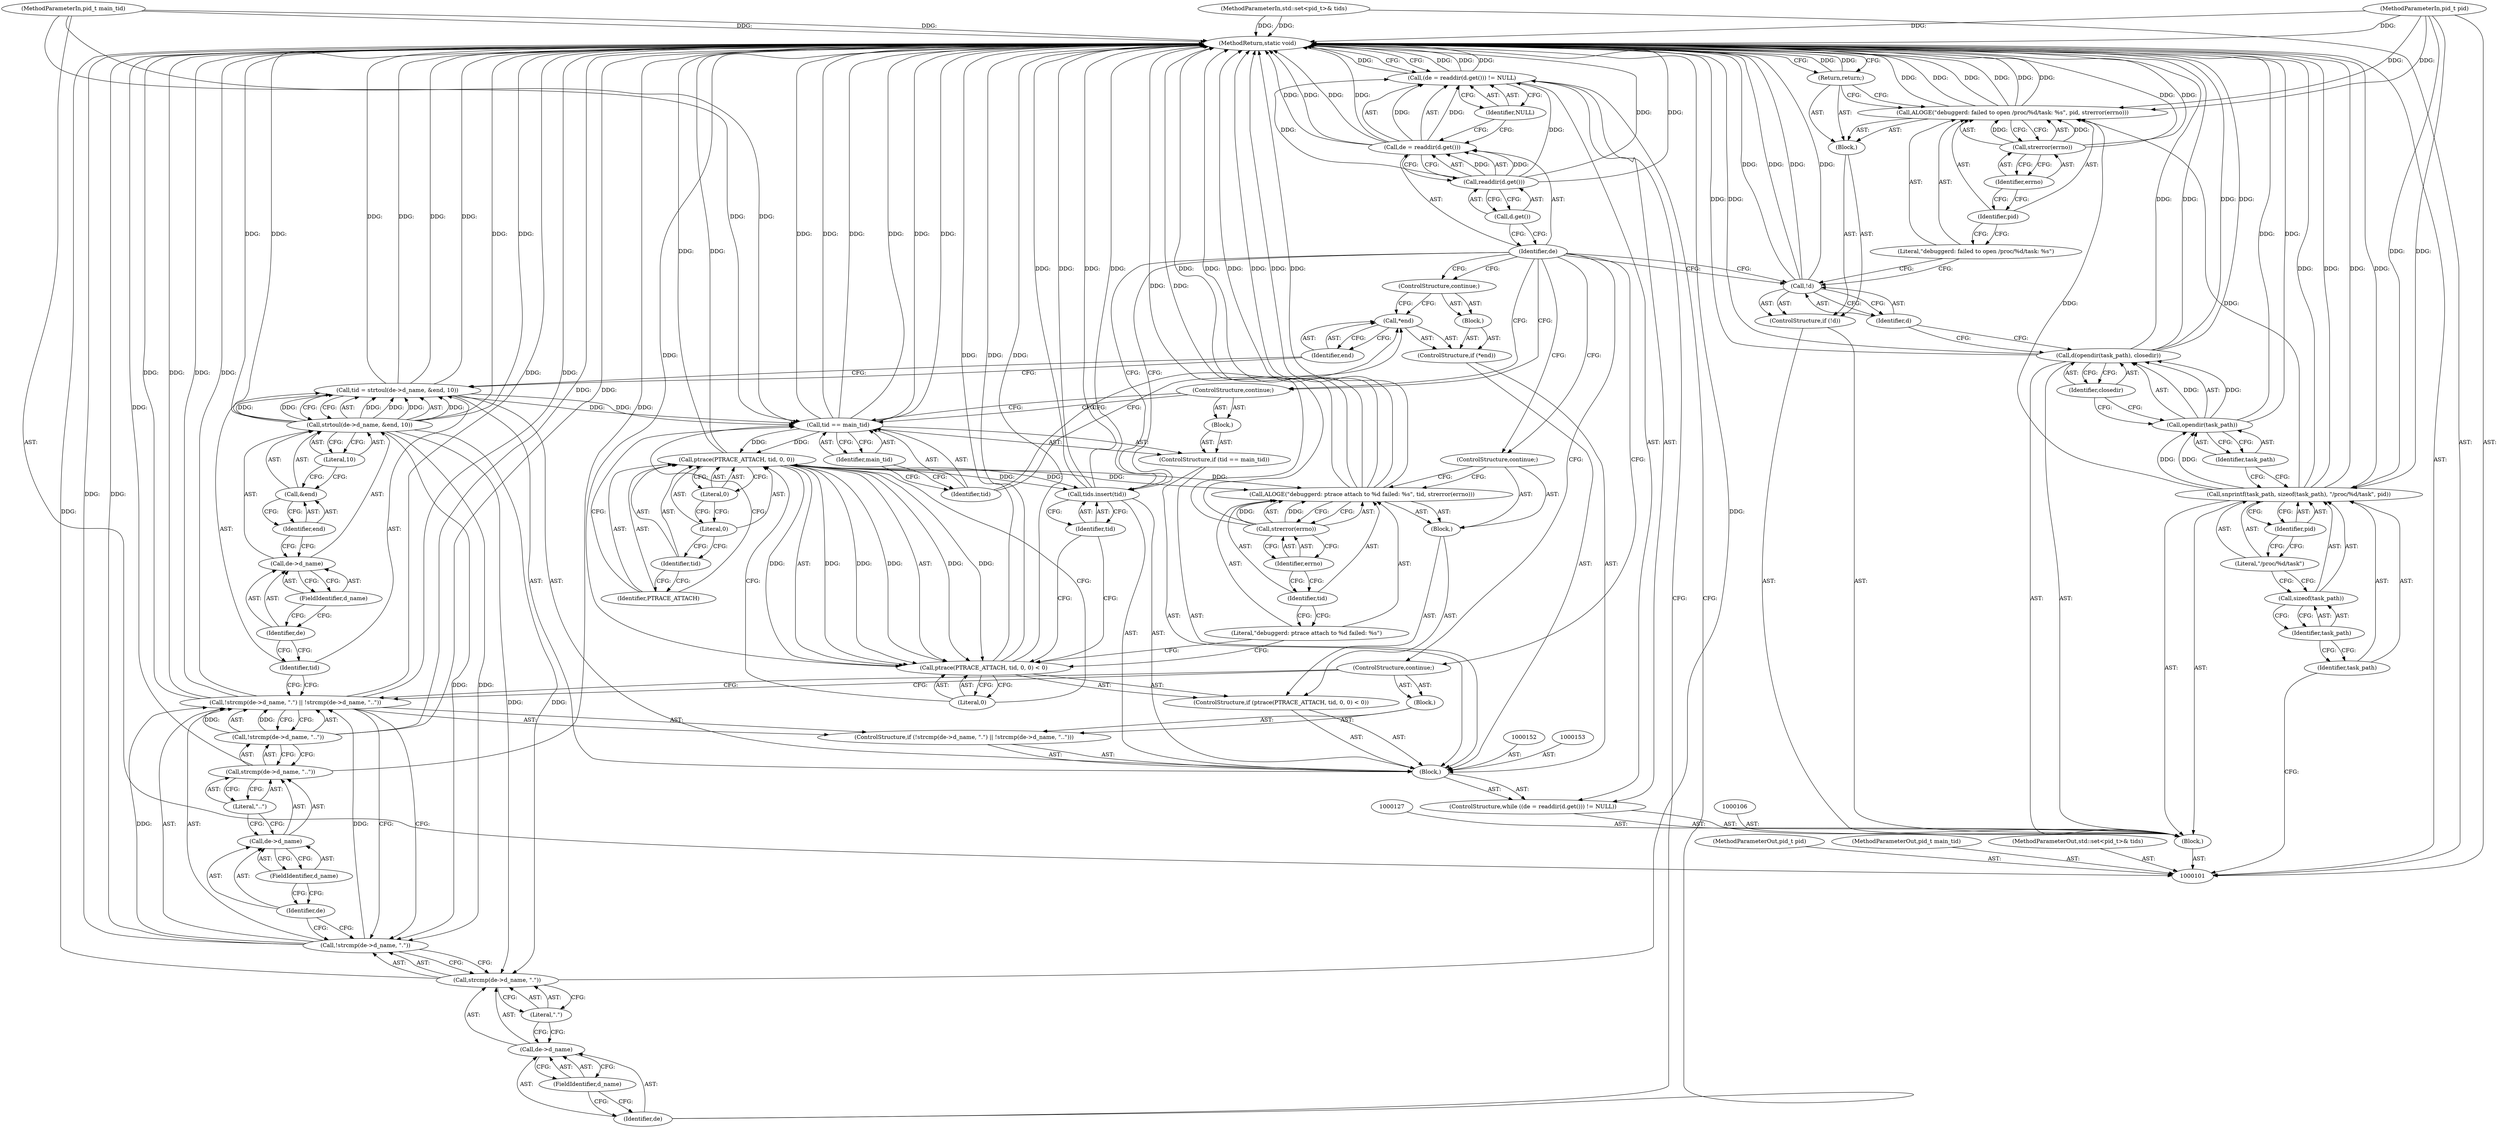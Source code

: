 digraph "1_Android_d7603583f90c2bc6074a4ee2886bd28082d7c65b" {
"1000191" [label="(MethodReturn,static void)"];
"1000102" [label="(MethodParameterIn,pid_t pid)"];
"1000303" [label="(MethodParameterOut,pid_t pid)"];
"1000103" [label="(MethodParameterIn,pid_t main_tid)"];
"1000304" [label="(MethodParameterOut,pid_t main_tid)"];
"1000104" [label="(MethodParameterIn,std::set<pid_t>& tids)"];
"1000305" [label="(MethodParameterOut,std::set<pid_t>& tids)"];
"1000105" [label="(Block,)"];
"1000122" [label="(Literal,\"debuggerd: failed to open /proc/%d/task: %s\")"];
"1000121" [label="(Call,ALOGE(\"debuggerd: failed to open /proc/%d/task: %s\", pid, strerror(errno)))"];
"1000123" [label="(Identifier,pid)"];
"1000124" [label="(Call,strerror(errno))"];
"1000125" [label="(Identifier,errno)"];
"1000126" [label="(Return,return;)"];
"1000128" [label="(ControlStructure,while ((de = readdir(d.get())) != NULL))"];
"1000132" [label="(Call,readdir(d.get()))"];
"1000133" [label="(Call,d.get())"];
"1000134" [label="(Identifier,NULL)"];
"1000129" [label="(Call,(de = readdir(d.get())) != NULL)"];
"1000130" [label="(Call,de = readdir(d.get()))"];
"1000131" [label="(Identifier,de)"];
"1000136" [label="(ControlStructure,if (!strcmp(de->d_name, \".\") || !strcmp(de->d_name, \"..\")))"];
"1000140" [label="(Call,de->d_name)"];
"1000141" [label="(Identifier,de)"];
"1000142" [label="(FieldIdentifier,d_name)"];
"1000143" [label="(Literal,\".\")"];
"1000144" [label="(Call,!strcmp(de->d_name, \"..\"))"];
"1000145" [label="(Call,strcmp(de->d_name, \"..\"))"];
"1000146" [label="(Call,de->d_name)"];
"1000147" [label="(Identifier,de)"];
"1000148" [label="(FieldIdentifier,d_name)"];
"1000137" [label="(Call,!strcmp(de->d_name, \".\") || !strcmp(de->d_name, \"..\"))"];
"1000138" [label="(Call,!strcmp(de->d_name, \".\"))"];
"1000149" [label="(Literal,\"..\")"];
"1000139" [label="(Call,strcmp(de->d_name, \".\"))"];
"1000150" [label="(Block,)"];
"1000151" [label="(ControlStructure,continue;)"];
"1000135" [label="(Block,)"];
"1000156" [label="(Call,strtoul(de->d_name, &end, 10))"];
"1000157" [label="(Call,de->d_name)"];
"1000158" [label="(Identifier,de)"];
"1000159" [label="(FieldIdentifier,d_name)"];
"1000160" [label="(Call,&end)"];
"1000161" [label="(Identifier,end)"];
"1000162" [label="(Literal,10)"];
"1000154" [label="(Call,tid = strtoul(de->d_name, &end, 10))"];
"1000155" [label="(Identifier,tid)"];
"1000163" [label="(ControlStructure,if (*end))"];
"1000166" [label="(Block,)"];
"1000164" [label="(Call,*end)"];
"1000165" [label="(Identifier,end)"];
"1000167" [label="(ControlStructure,continue;)"];
"1000168" [label="(ControlStructure,if (tid == main_tid))"];
"1000171" [label="(Identifier,main_tid)"];
"1000172" [label="(Block,)"];
"1000169" [label="(Call,tid == main_tid)"];
"1000170" [label="(Identifier,tid)"];
"1000173" [label="(ControlStructure,continue;)"];
"1000177" [label="(Identifier,PTRACE_ATTACH)"];
"1000178" [label="(Identifier,tid)"];
"1000179" [label="(Literal,0)"];
"1000180" [label="(Literal,0)"];
"1000174" [label="(ControlStructure,if (ptrace(PTRACE_ATTACH, tid, 0, 0) < 0))"];
"1000181" [label="(Literal,0)"];
"1000182" [label="(Block,)"];
"1000175" [label="(Call,ptrace(PTRACE_ATTACH, tid, 0, 0) < 0)"];
"1000176" [label="(Call,ptrace(PTRACE_ATTACH, tid, 0, 0))"];
"1000184" [label="(Literal,\"debuggerd: ptrace attach to %d failed: %s\")"];
"1000185" [label="(Identifier,tid)"];
"1000186" [label="(Call,strerror(errno))"];
"1000183" [label="(Call,ALOGE(\"debuggerd: ptrace attach to %d failed: %s\", tid, strerror(errno)))"];
"1000187" [label="(Identifier,errno)"];
"1000188" [label="(ControlStructure,continue;)"];
"1000190" [label="(Identifier,tid)"];
"1000189" [label="(Call,tids.insert(tid))"];
"1000108" [label="(Identifier,task_path)"];
"1000107" [label="(Call,snprintf(task_path, sizeof(task_path), \"/proc/%d/task\", pid))"];
"1000109" [label="(Call,sizeof(task_path))"];
"1000110" [label="(Identifier,task_path)"];
"1000111" [label="(Literal,\"/proc/%d/task\")"];
"1000112" [label="(Identifier,pid)"];
"1000113" [label="(Call,d(opendir(task_path), closedir))"];
"1000114" [label="(Call,opendir(task_path))"];
"1000115" [label="(Identifier,task_path)"];
"1000116" [label="(Identifier,closedir)"];
"1000117" [label="(ControlStructure,if (!d))"];
"1000118" [label="(Call,!d)"];
"1000119" [label="(Identifier,d)"];
"1000120" [label="(Block,)"];
"1000191" -> "1000101"  [label="AST: "];
"1000191" -> "1000126"  [label="CFG: "];
"1000191" -> "1000129"  [label="CFG: "];
"1000126" -> "1000191"  [label="DDG: "];
"1000186" -> "1000191"  [label="DDG: "];
"1000124" -> "1000191"  [label="DDG: "];
"1000183" -> "1000191"  [label="DDG: "];
"1000183" -> "1000191"  [label="DDG: "];
"1000183" -> "1000191"  [label="DDG: "];
"1000107" -> "1000191"  [label="DDG: "];
"1000107" -> "1000191"  [label="DDG: "];
"1000156" -> "1000191"  [label="DDG: "];
"1000156" -> "1000191"  [label="DDG: "];
"1000104" -> "1000191"  [label="DDG: "];
"1000139" -> "1000191"  [label="DDG: "];
"1000175" -> "1000191"  [label="DDG: "];
"1000175" -> "1000191"  [label="DDG: "];
"1000118" -> "1000191"  [label="DDG: "];
"1000118" -> "1000191"  [label="DDG: "];
"1000113" -> "1000191"  [label="DDG: "];
"1000113" -> "1000191"  [label="DDG: "];
"1000113" -> "1000191"  [label="DDG: "];
"1000145" -> "1000191"  [label="DDG: "];
"1000169" -> "1000191"  [label="DDG: "];
"1000169" -> "1000191"  [label="DDG: "];
"1000169" -> "1000191"  [label="DDG: "];
"1000189" -> "1000191"  [label="DDG: "];
"1000189" -> "1000191"  [label="DDG: "];
"1000121" -> "1000191"  [label="DDG: "];
"1000121" -> "1000191"  [label="DDG: "];
"1000121" -> "1000191"  [label="DDG: "];
"1000130" -> "1000191"  [label="DDG: "];
"1000130" -> "1000191"  [label="DDG: "];
"1000138" -> "1000191"  [label="DDG: "];
"1000129" -> "1000191"  [label="DDG: "];
"1000129" -> "1000191"  [label="DDG: "];
"1000154" -> "1000191"  [label="DDG: "];
"1000154" -> "1000191"  [label="DDG: "];
"1000103" -> "1000191"  [label="DDG: "];
"1000137" -> "1000191"  [label="DDG: "];
"1000137" -> "1000191"  [label="DDG: "];
"1000137" -> "1000191"  [label="DDG: "];
"1000114" -> "1000191"  [label="DDG: "];
"1000132" -> "1000191"  [label="DDG: "];
"1000102" -> "1000191"  [label="DDG: "];
"1000144" -> "1000191"  [label="DDG: "];
"1000176" -> "1000191"  [label="DDG: "];
"1000102" -> "1000101"  [label="AST: "];
"1000102" -> "1000191"  [label="DDG: "];
"1000102" -> "1000107"  [label="DDG: "];
"1000102" -> "1000121"  [label="DDG: "];
"1000303" -> "1000101"  [label="AST: "];
"1000103" -> "1000101"  [label="AST: "];
"1000103" -> "1000191"  [label="DDG: "];
"1000103" -> "1000169"  [label="DDG: "];
"1000304" -> "1000101"  [label="AST: "];
"1000104" -> "1000101"  [label="AST: "];
"1000104" -> "1000191"  [label="DDG: "];
"1000305" -> "1000101"  [label="AST: "];
"1000105" -> "1000101"  [label="AST: "];
"1000106" -> "1000105"  [label="AST: "];
"1000107" -> "1000105"  [label="AST: "];
"1000113" -> "1000105"  [label="AST: "];
"1000117" -> "1000105"  [label="AST: "];
"1000127" -> "1000105"  [label="AST: "];
"1000128" -> "1000105"  [label="AST: "];
"1000122" -> "1000121"  [label="AST: "];
"1000122" -> "1000118"  [label="CFG: "];
"1000123" -> "1000122"  [label="CFG: "];
"1000121" -> "1000120"  [label="AST: "];
"1000121" -> "1000124"  [label="CFG: "];
"1000122" -> "1000121"  [label="AST: "];
"1000123" -> "1000121"  [label="AST: "];
"1000124" -> "1000121"  [label="AST: "];
"1000126" -> "1000121"  [label="CFG: "];
"1000121" -> "1000191"  [label="DDG: "];
"1000121" -> "1000191"  [label="DDG: "];
"1000121" -> "1000191"  [label="DDG: "];
"1000107" -> "1000121"  [label="DDG: "];
"1000102" -> "1000121"  [label="DDG: "];
"1000124" -> "1000121"  [label="DDG: "];
"1000123" -> "1000121"  [label="AST: "];
"1000123" -> "1000122"  [label="CFG: "];
"1000125" -> "1000123"  [label="CFG: "];
"1000124" -> "1000121"  [label="AST: "];
"1000124" -> "1000125"  [label="CFG: "];
"1000125" -> "1000124"  [label="AST: "];
"1000121" -> "1000124"  [label="CFG: "];
"1000124" -> "1000191"  [label="DDG: "];
"1000124" -> "1000121"  [label="DDG: "];
"1000125" -> "1000124"  [label="AST: "];
"1000125" -> "1000123"  [label="CFG: "];
"1000124" -> "1000125"  [label="CFG: "];
"1000126" -> "1000120"  [label="AST: "];
"1000126" -> "1000121"  [label="CFG: "];
"1000191" -> "1000126"  [label="CFG: "];
"1000126" -> "1000191"  [label="DDG: "];
"1000128" -> "1000105"  [label="AST: "];
"1000129" -> "1000128"  [label="AST: "];
"1000135" -> "1000128"  [label="AST: "];
"1000132" -> "1000130"  [label="AST: "];
"1000132" -> "1000133"  [label="CFG: "];
"1000133" -> "1000132"  [label="AST: "];
"1000130" -> "1000132"  [label="CFG: "];
"1000132" -> "1000191"  [label="DDG: "];
"1000132" -> "1000129"  [label="DDG: "];
"1000132" -> "1000130"  [label="DDG: "];
"1000133" -> "1000132"  [label="AST: "];
"1000133" -> "1000131"  [label="CFG: "];
"1000132" -> "1000133"  [label="CFG: "];
"1000134" -> "1000129"  [label="AST: "];
"1000134" -> "1000130"  [label="CFG: "];
"1000129" -> "1000134"  [label="CFG: "];
"1000129" -> "1000128"  [label="AST: "];
"1000129" -> "1000134"  [label="CFG: "];
"1000130" -> "1000129"  [label="AST: "];
"1000134" -> "1000129"  [label="AST: "];
"1000141" -> "1000129"  [label="CFG: "];
"1000191" -> "1000129"  [label="CFG: "];
"1000129" -> "1000191"  [label="DDG: "];
"1000129" -> "1000191"  [label="DDG: "];
"1000130" -> "1000129"  [label="DDG: "];
"1000132" -> "1000129"  [label="DDG: "];
"1000130" -> "1000129"  [label="AST: "];
"1000130" -> "1000132"  [label="CFG: "];
"1000131" -> "1000130"  [label="AST: "];
"1000132" -> "1000130"  [label="AST: "];
"1000134" -> "1000130"  [label="CFG: "];
"1000130" -> "1000191"  [label="DDG: "];
"1000130" -> "1000191"  [label="DDG: "];
"1000130" -> "1000129"  [label="DDG: "];
"1000132" -> "1000130"  [label="DDG: "];
"1000131" -> "1000130"  [label="AST: "];
"1000131" -> "1000189"  [label="CFG: "];
"1000131" -> "1000151"  [label="CFG: "];
"1000131" -> "1000167"  [label="CFG: "];
"1000131" -> "1000173"  [label="CFG: "];
"1000131" -> "1000188"  [label="CFG: "];
"1000131" -> "1000118"  [label="CFG: "];
"1000133" -> "1000131"  [label="CFG: "];
"1000136" -> "1000135"  [label="AST: "];
"1000137" -> "1000136"  [label="AST: "];
"1000150" -> "1000136"  [label="AST: "];
"1000140" -> "1000139"  [label="AST: "];
"1000140" -> "1000142"  [label="CFG: "];
"1000141" -> "1000140"  [label="AST: "];
"1000142" -> "1000140"  [label="AST: "];
"1000143" -> "1000140"  [label="CFG: "];
"1000141" -> "1000140"  [label="AST: "];
"1000141" -> "1000129"  [label="CFG: "];
"1000142" -> "1000141"  [label="CFG: "];
"1000142" -> "1000140"  [label="AST: "];
"1000142" -> "1000141"  [label="CFG: "];
"1000140" -> "1000142"  [label="CFG: "];
"1000143" -> "1000139"  [label="AST: "];
"1000143" -> "1000140"  [label="CFG: "];
"1000139" -> "1000143"  [label="CFG: "];
"1000144" -> "1000137"  [label="AST: "];
"1000144" -> "1000145"  [label="CFG: "];
"1000145" -> "1000144"  [label="AST: "];
"1000137" -> "1000144"  [label="CFG: "];
"1000144" -> "1000191"  [label="DDG: "];
"1000144" -> "1000137"  [label="DDG: "];
"1000145" -> "1000144"  [label="AST: "];
"1000145" -> "1000149"  [label="CFG: "];
"1000146" -> "1000145"  [label="AST: "];
"1000149" -> "1000145"  [label="AST: "];
"1000144" -> "1000145"  [label="CFG: "];
"1000145" -> "1000191"  [label="DDG: "];
"1000146" -> "1000145"  [label="AST: "];
"1000146" -> "1000148"  [label="CFG: "];
"1000147" -> "1000146"  [label="AST: "];
"1000148" -> "1000146"  [label="AST: "];
"1000149" -> "1000146"  [label="CFG: "];
"1000147" -> "1000146"  [label="AST: "];
"1000147" -> "1000138"  [label="CFG: "];
"1000148" -> "1000147"  [label="CFG: "];
"1000148" -> "1000146"  [label="AST: "];
"1000148" -> "1000147"  [label="CFG: "];
"1000146" -> "1000148"  [label="CFG: "];
"1000137" -> "1000136"  [label="AST: "];
"1000137" -> "1000138"  [label="CFG: "];
"1000137" -> "1000144"  [label="CFG: "];
"1000138" -> "1000137"  [label="AST: "];
"1000144" -> "1000137"  [label="AST: "];
"1000151" -> "1000137"  [label="CFG: "];
"1000155" -> "1000137"  [label="CFG: "];
"1000137" -> "1000191"  [label="DDG: "];
"1000137" -> "1000191"  [label="DDG: "];
"1000137" -> "1000191"  [label="DDG: "];
"1000138" -> "1000137"  [label="DDG: "];
"1000144" -> "1000137"  [label="DDG: "];
"1000138" -> "1000137"  [label="AST: "];
"1000138" -> "1000139"  [label="CFG: "];
"1000139" -> "1000138"  [label="AST: "];
"1000147" -> "1000138"  [label="CFG: "];
"1000137" -> "1000138"  [label="CFG: "];
"1000138" -> "1000191"  [label="DDG: "];
"1000138" -> "1000137"  [label="DDG: "];
"1000156" -> "1000138"  [label="DDG: "];
"1000149" -> "1000145"  [label="AST: "];
"1000149" -> "1000146"  [label="CFG: "];
"1000145" -> "1000149"  [label="CFG: "];
"1000139" -> "1000138"  [label="AST: "];
"1000139" -> "1000143"  [label="CFG: "];
"1000140" -> "1000139"  [label="AST: "];
"1000143" -> "1000139"  [label="AST: "];
"1000138" -> "1000139"  [label="CFG: "];
"1000139" -> "1000191"  [label="DDG: "];
"1000156" -> "1000139"  [label="DDG: "];
"1000150" -> "1000136"  [label="AST: "];
"1000151" -> "1000150"  [label="AST: "];
"1000151" -> "1000150"  [label="AST: "];
"1000151" -> "1000137"  [label="CFG: "];
"1000131" -> "1000151"  [label="CFG: "];
"1000135" -> "1000128"  [label="AST: "];
"1000136" -> "1000135"  [label="AST: "];
"1000152" -> "1000135"  [label="AST: "];
"1000153" -> "1000135"  [label="AST: "];
"1000154" -> "1000135"  [label="AST: "];
"1000163" -> "1000135"  [label="AST: "];
"1000168" -> "1000135"  [label="AST: "];
"1000174" -> "1000135"  [label="AST: "];
"1000189" -> "1000135"  [label="AST: "];
"1000156" -> "1000154"  [label="AST: "];
"1000156" -> "1000162"  [label="CFG: "];
"1000157" -> "1000156"  [label="AST: "];
"1000160" -> "1000156"  [label="AST: "];
"1000162" -> "1000156"  [label="AST: "];
"1000154" -> "1000156"  [label="CFG: "];
"1000156" -> "1000191"  [label="DDG: "];
"1000156" -> "1000191"  [label="DDG: "];
"1000156" -> "1000138"  [label="DDG: "];
"1000156" -> "1000139"  [label="DDG: "];
"1000156" -> "1000154"  [label="DDG: "];
"1000156" -> "1000154"  [label="DDG: "];
"1000156" -> "1000154"  [label="DDG: "];
"1000157" -> "1000156"  [label="AST: "];
"1000157" -> "1000159"  [label="CFG: "];
"1000158" -> "1000157"  [label="AST: "];
"1000159" -> "1000157"  [label="AST: "];
"1000161" -> "1000157"  [label="CFG: "];
"1000158" -> "1000157"  [label="AST: "];
"1000158" -> "1000155"  [label="CFG: "];
"1000159" -> "1000158"  [label="CFG: "];
"1000159" -> "1000157"  [label="AST: "];
"1000159" -> "1000158"  [label="CFG: "];
"1000157" -> "1000159"  [label="CFG: "];
"1000160" -> "1000156"  [label="AST: "];
"1000160" -> "1000161"  [label="CFG: "];
"1000161" -> "1000160"  [label="AST: "];
"1000162" -> "1000160"  [label="CFG: "];
"1000161" -> "1000160"  [label="AST: "];
"1000161" -> "1000157"  [label="CFG: "];
"1000160" -> "1000161"  [label="CFG: "];
"1000162" -> "1000156"  [label="AST: "];
"1000162" -> "1000160"  [label="CFG: "];
"1000156" -> "1000162"  [label="CFG: "];
"1000154" -> "1000135"  [label="AST: "];
"1000154" -> "1000156"  [label="CFG: "];
"1000155" -> "1000154"  [label="AST: "];
"1000156" -> "1000154"  [label="AST: "];
"1000165" -> "1000154"  [label="CFG: "];
"1000154" -> "1000191"  [label="DDG: "];
"1000154" -> "1000191"  [label="DDG: "];
"1000156" -> "1000154"  [label="DDG: "];
"1000156" -> "1000154"  [label="DDG: "];
"1000156" -> "1000154"  [label="DDG: "];
"1000154" -> "1000169"  [label="DDG: "];
"1000155" -> "1000154"  [label="AST: "];
"1000155" -> "1000137"  [label="CFG: "];
"1000158" -> "1000155"  [label="CFG: "];
"1000163" -> "1000135"  [label="AST: "];
"1000164" -> "1000163"  [label="AST: "];
"1000166" -> "1000163"  [label="AST: "];
"1000166" -> "1000163"  [label="AST: "];
"1000167" -> "1000166"  [label="AST: "];
"1000164" -> "1000163"  [label="AST: "];
"1000164" -> "1000165"  [label="CFG: "];
"1000165" -> "1000164"  [label="AST: "];
"1000167" -> "1000164"  [label="CFG: "];
"1000170" -> "1000164"  [label="CFG: "];
"1000165" -> "1000164"  [label="AST: "];
"1000165" -> "1000154"  [label="CFG: "];
"1000164" -> "1000165"  [label="CFG: "];
"1000167" -> "1000166"  [label="AST: "];
"1000167" -> "1000164"  [label="CFG: "];
"1000131" -> "1000167"  [label="CFG: "];
"1000168" -> "1000135"  [label="AST: "];
"1000169" -> "1000168"  [label="AST: "];
"1000172" -> "1000168"  [label="AST: "];
"1000171" -> "1000169"  [label="AST: "];
"1000171" -> "1000170"  [label="CFG: "];
"1000169" -> "1000171"  [label="CFG: "];
"1000172" -> "1000168"  [label="AST: "];
"1000173" -> "1000172"  [label="AST: "];
"1000169" -> "1000168"  [label="AST: "];
"1000169" -> "1000171"  [label="CFG: "];
"1000170" -> "1000169"  [label="AST: "];
"1000171" -> "1000169"  [label="AST: "];
"1000173" -> "1000169"  [label="CFG: "];
"1000177" -> "1000169"  [label="CFG: "];
"1000169" -> "1000191"  [label="DDG: "];
"1000169" -> "1000191"  [label="DDG: "];
"1000169" -> "1000191"  [label="DDG: "];
"1000154" -> "1000169"  [label="DDG: "];
"1000103" -> "1000169"  [label="DDG: "];
"1000169" -> "1000176"  [label="DDG: "];
"1000170" -> "1000169"  [label="AST: "];
"1000170" -> "1000164"  [label="CFG: "];
"1000171" -> "1000170"  [label="CFG: "];
"1000173" -> "1000172"  [label="AST: "];
"1000173" -> "1000169"  [label="CFG: "];
"1000131" -> "1000173"  [label="CFG: "];
"1000177" -> "1000176"  [label="AST: "];
"1000177" -> "1000169"  [label="CFG: "];
"1000178" -> "1000177"  [label="CFG: "];
"1000178" -> "1000176"  [label="AST: "];
"1000178" -> "1000177"  [label="CFG: "];
"1000179" -> "1000178"  [label="CFG: "];
"1000179" -> "1000176"  [label="AST: "];
"1000179" -> "1000178"  [label="CFG: "];
"1000180" -> "1000179"  [label="CFG: "];
"1000180" -> "1000176"  [label="AST: "];
"1000180" -> "1000179"  [label="CFG: "];
"1000176" -> "1000180"  [label="CFG: "];
"1000174" -> "1000135"  [label="AST: "];
"1000175" -> "1000174"  [label="AST: "];
"1000182" -> "1000174"  [label="AST: "];
"1000181" -> "1000175"  [label="AST: "];
"1000181" -> "1000176"  [label="CFG: "];
"1000175" -> "1000181"  [label="CFG: "];
"1000182" -> "1000174"  [label="AST: "];
"1000183" -> "1000182"  [label="AST: "];
"1000188" -> "1000182"  [label="AST: "];
"1000175" -> "1000174"  [label="AST: "];
"1000175" -> "1000181"  [label="CFG: "];
"1000176" -> "1000175"  [label="AST: "];
"1000181" -> "1000175"  [label="AST: "];
"1000184" -> "1000175"  [label="CFG: "];
"1000190" -> "1000175"  [label="CFG: "];
"1000175" -> "1000191"  [label="DDG: "];
"1000175" -> "1000191"  [label="DDG: "];
"1000176" -> "1000175"  [label="DDG: "];
"1000176" -> "1000175"  [label="DDG: "];
"1000176" -> "1000175"  [label="DDG: "];
"1000176" -> "1000175"  [label="AST: "];
"1000176" -> "1000180"  [label="CFG: "];
"1000177" -> "1000176"  [label="AST: "];
"1000178" -> "1000176"  [label="AST: "];
"1000179" -> "1000176"  [label="AST: "];
"1000180" -> "1000176"  [label="AST: "];
"1000181" -> "1000176"  [label="CFG: "];
"1000176" -> "1000191"  [label="DDG: "];
"1000176" -> "1000175"  [label="DDG: "];
"1000176" -> "1000175"  [label="DDG: "];
"1000176" -> "1000175"  [label="DDG: "];
"1000169" -> "1000176"  [label="DDG: "];
"1000176" -> "1000183"  [label="DDG: "];
"1000176" -> "1000189"  [label="DDG: "];
"1000184" -> "1000183"  [label="AST: "];
"1000184" -> "1000175"  [label="CFG: "];
"1000185" -> "1000184"  [label="CFG: "];
"1000185" -> "1000183"  [label="AST: "];
"1000185" -> "1000184"  [label="CFG: "];
"1000187" -> "1000185"  [label="CFG: "];
"1000186" -> "1000183"  [label="AST: "];
"1000186" -> "1000187"  [label="CFG: "];
"1000187" -> "1000186"  [label="AST: "];
"1000183" -> "1000186"  [label="CFG: "];
"1000186" -> "1000191"  [label="DDG: "];
"1000186" -> "1000183"  [label="DDG: "];
"1000183" -> "1000182"  [label="AST: "];
"1000183" -> "1000186"  [label="CFG: "];
"1000184" -> "1000183"  [label="AST: "];
"1000185" -> "1000183"  [label="AST: "];
"1000186" -> "1000183"  [label="AST: "];
"1000188" -> "1000183"  [label="CFG: "];
"1000183" -> "1000191"  [label="DDG: "];
"1000183" -> "1000191"  [label="DDG: "];
"1000183" -> "1000191"  [label="DDG: "];
"1000176" -> "1000183"  [label="DDG: "];
"1000186" -> "1000183"  [label="DDG: "];
"1000187" -> "1000186"  [label="AST: "];
"1000187" -> "1000185"  [label="CFG: "];
"1000186" -> "1000187"  [label="CFG: "];
"1000188" -> "1000182"  [label="AST: "];
"1000188" -> "1000183"  [label="CFG: "];
"1000131" -> "1000188"  [label="CFG: "];
"1000190" -> "1000189"  [label="AST: "];
"1000190" -> "1000175"  [label="CFG: "];
"1000189" -> "1000190"  [label="CFG: "];
"1000189" -> "1000135"  [label="AST: "];
"1000189" -> "1000190"  [label="CFG: "];
"1000190" -> "1000189"  [label="AST: "];
"1000131" -> "1000189"  [label="CFG: "];
"1000189" -> "1000191"  [label="DDG: "];
"1000189" -> "1000191"  [label="DDG: "];
"1000176" -> "1000189"  [label="DDG: "];
"1000108" -> "1000107"  [label="AST: "];
"1000108" -> "1000101"  [label="CFG: "];
"1000110" -> "1000108"  [label="CFG: "];
"1000107" -> "1000105"  [label="AST: "];
"1000107" -> "1000112"  [label="CFG: "];
"1000108" -> "1000107"  [label="AST: "];
"1000109" -> "1000107"  [label="AST: "];
"1000111" -> "1000107"  [label="AST: "];
"1000112" -> "1000107"  [label="AST: "];
"1000115" -> "1000107"  [label="CFG: "];
"1000107" -> "1000191"  [label="DDG: "];
"1000107" -> "1000191"  [label="DDG: "];
"1000102" -> "1000107"  [label="DDG: "];
"1000107" -> "1000114"  [label="DDG: "];
"1000107" -> "1000121"  [label="DDG: "];
"1000109" -> "1000107"  [label="AST: "];
"1000109" -> "1000110"  [label="CFG: "];
"1000110" -> "1000109"  [label="AST: "];
"1000111" -> "1000109"  [label="CFG: "];
"1000110" -> "1000109"  [label="AST: "];
"1000110" -> "1000108"  [label="CFG: "];
"1000109" -> "1000110"  [label="CFG: "];
"1000111" -> "1000107"  [label="AST: "];
"1000111" -> "1000109"  [label="CFG: "];
"1000112" -> "1000111"  [label="CFG: "];
"1000112" -> "1000107"  [label="AST: "];
"1000112" -> "1000111"  [label="CFG: "];
"1000107" -> "1000112"  [label="CFG: "];
"1000113" -> "1000105"  [label="AST: "];
"1000113" -> "1000116"  [label="CFG: "];
"1000114" -> "1000113"  [label="AST: "];
"1000116" -> "1000113"  [label="AST: "];
"1000119" -> "1000113"  [label="CFG: "];
"1000113" -> "1000191"  [label="DDG: "];
"1000113" -> "1000191"  [label="DDG: "];
"1000113" -> "1000191"  [label="DDG: "];
"1000114" -> "1000113"  [label="DDG: "];
"1000114" -> "1000113"  [label="AST: "];
"1000114" -> "1000115"  [label="CFG: "];
"1000115" -> "1000114"  [label="AST: "];
"1000116" -> "1000114"  [label="CFG: "];
"1000114" -> "1000191"  [label="DDG: "];
"1000114" -> "1000113"  [label="DDG: "];
"1000107" -> "1000114"  [label="DDG: "];
"1000115" -> "1000114"  [label="AST: "];
"1000115" -> "1000107"  [label="CFG: "];
"1000114" -> "1000115"  [label="CFG: "];
"1000116" -> "1000113"  [label="AST: "];
"1000116" -> "1000114"  [label="CFG: "];
"1000113" -> "1000116"  [label="CFG: "];
"1000117" -> "1000105"  [label="AST: "];
"1000118" -> "1000117"  [label="AST: "];
"1000120" -> "1000117"  [label="AST: "];
"1000118" -> "1000117"  [label="AST: "];
"1000118" -> "1000119"  [label="CFG: "];
"1000119" -> "1000118"  [label="AST: "];
"1000122" -> "1000118"  [label="CFG: "];
"1000131" -> "1000118"  [label="CFG: "];
"1000118" -> "1000191"  [label="DDG: "];
"1000118" -> "1000191"  [label="DDG: "];
"1000119" -> "1000118"  [label="AST: "];
"1000119" -> "1000113"  [label="CFG: "];
"1000118" -> "1000119"  [label="CFG: "];
"1000120" -> "1000117"  [label="AST: "];
"1000121" -> "1000120"  [label="AST: "];
"1000126" -> "1000120"  [label="AST: "];
}
